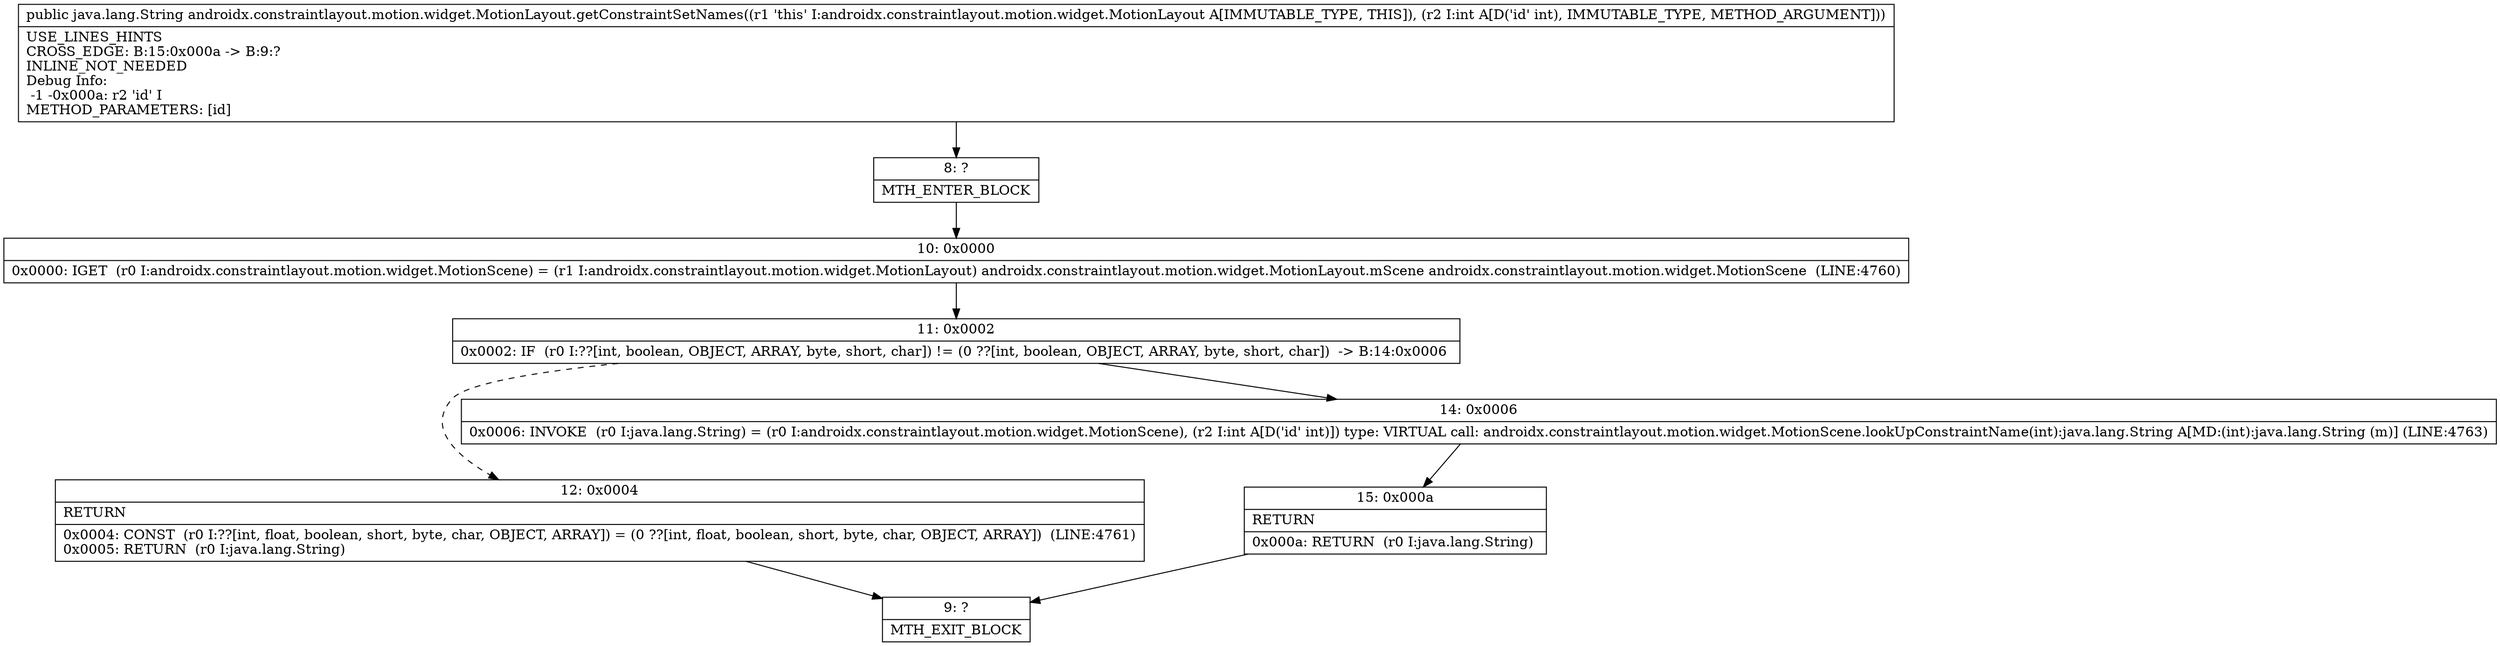 digraph "CFG forandroidx.constraintlayout.motion.widget.MotionLayout.getConstraintSetNames(I)Ljava\/lang\/String;" {
Node_8 [shape=record,label="{8\:\ ?|MTH_ENTER_BLOCK\l}"];
Node_10 [shape=record,label="{10\:\ 0x0000|0x0000: IGET  (r0 I:androidx.constraintlayout.motion.widget.MotionScene) = (r1 I:androidx.constraintlayout.motion.widget.MotionLayout) androidx.constraintlayout.motion.widget.MotionLayout.mScene androidx.constraintlayout.motion.widget.MotionScene  (LINE:4760)\l}"];
Node_11 [shape=record,label="{11\:\ 0x0002|0x0002: IF  (r0 I:??[int, boolean, OBJECT, ARRAY, byte, short, char]) != (0 ??[int, boolean, OBJECT, ARRAY, byte, short, char])  \-\> B:14:0x0006 \l}"];
Node_12 [shape=record,label="{12\:\ 0x0004|RETURN\l|0x0004: CONST  (r0 I:??[int, float, boolean, short, byte, char, OBJECT, ARRAY]) = (0 ??[int, float, boolean, short, byte, char, OBJECT, ARRAY])  (LINE:4761)\l0x0005: RETURN  (r0 I:java.lang.String) \l}"];
Node_9 [shape=record,label="{9\:\ ?|MTH_EXIT_BLOCK\l}"];
Node_14 [shape=record,label="{14\:\ 0x0006|0x0006: INVOKE  (r0 I:java.lang.String) = (r0 I:androidx.constraintlayout.motion.widget.MotionScene), (r2 I:int A[D('id' int)]) type: VIRTUAL call: androidx.constraintlayout.motion.widget.MotionScene.lookUpConstraintName(int):java.lang.String A[MD:(int):java.lang.String (m)] (LINE:4763)\l}"];
Node_15 [shape=record,label="{15\:\ 0x000a|RETURN\l|0x000a: RETURN  (r0 I:java.lang.String) \l}"];
MethodNode[shape=record,label="{public java.lang.String androidx.constraintlayout.motion.widget.MotionLayout.getConstraintSetNames((r1 'this' I:androidx.constraintlayout.motion.widget.MotionLayout A[IMMUTABLE_TYPE, THIS]), (r2 I:int A[D('id' int), IMMUTABLE_TYPE, METHOD_ARGUMENT]))  | USE_LINES_HINTS\lCROSS_EDGE: B:15:0x000a \-\> B:9:?\lINLINE_NOT_NEEDED\lDebug Info:\l  \-1 \-0x000a: r2 'id' I\lMETHOD_PARAMETERS: [id]\l}"];
MethodNode -> Node_8;Node_8 -> Node_10;
Node_10 -> Node_11;
Node_11 -> Node_12[style=dashed];
Node_11 -> Node_14;
Node_12 -> Node_9;
Node_14 -> Node_15;
Node_15 -> Node_9;
}

